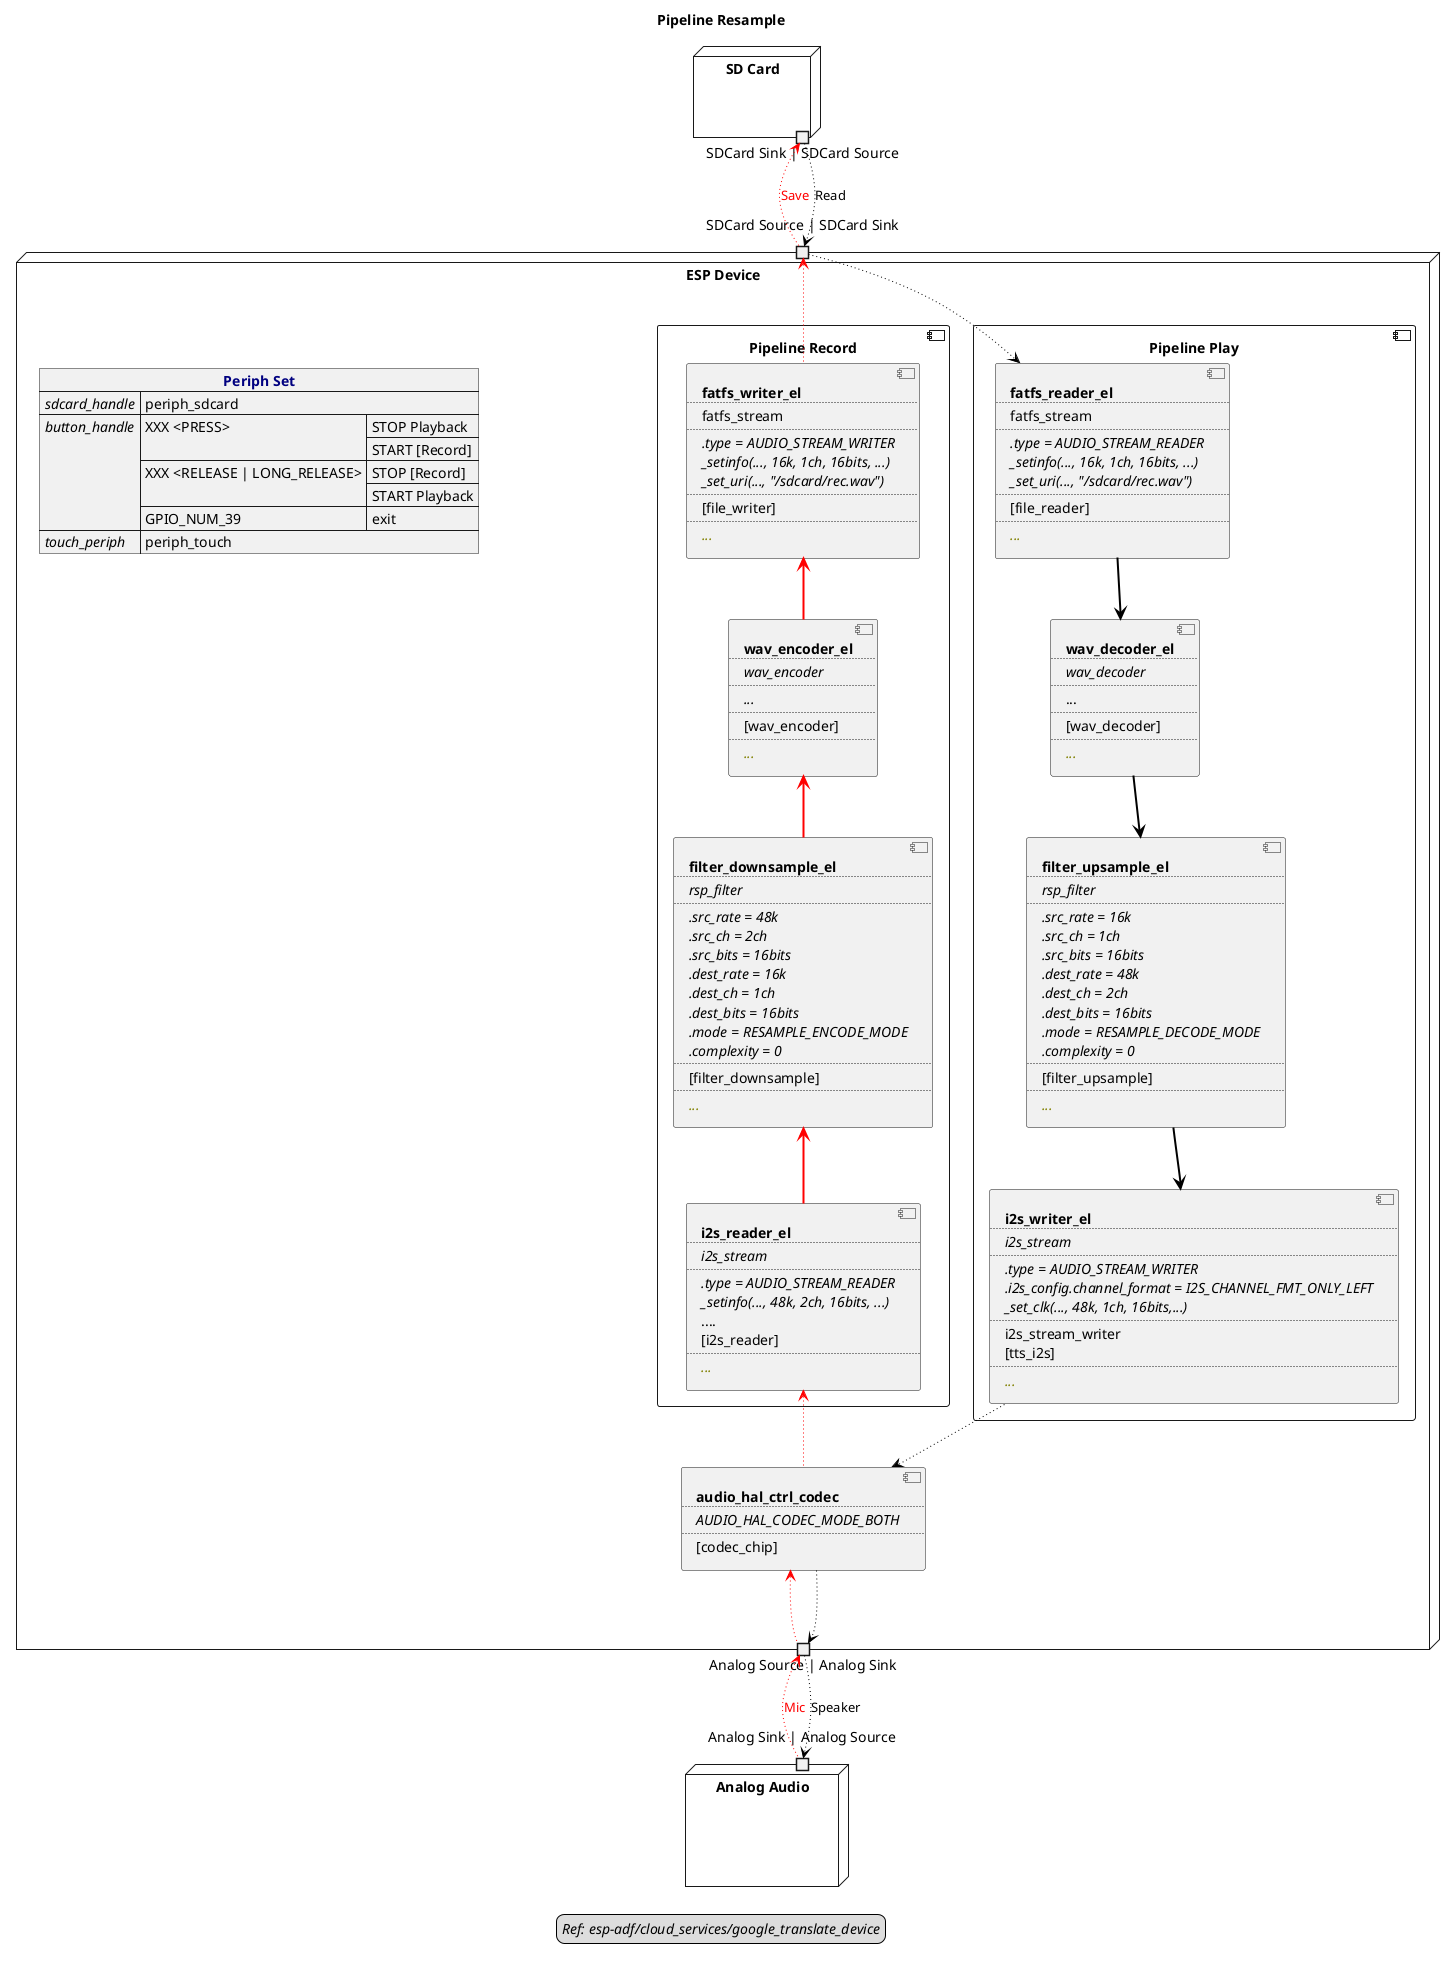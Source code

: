 ﻿@startuml pipeline_resample
title Pipeline Resample
allowmixing

legend
//Ref: esp-adf/cloud_services/google_translate_device//
end legend

node "SD Card" as SDCard  {
    portout "SDCard Sink | SDCard Source" as SDCardSinkSource
}

node "ESP Device" as ESPDevice  {

    json "<b><color navy>Periph Set" as periph_set {
        "<i>sdcard_handle" : "periph_sdcard",
        "<i>button_handle" : {
            "XXX <PRESS>" : ["STOP Playback", "START [Record]"],
            "XXX <RELEASE | LONG_RELEASE>" : ["STOP [Record]", "START Playback"],
            "GPIO_NUM_39" : "exit"
        },
        "<i>touch_periph" : "periph_touch"
    }
    
    portin "SDCard Source | SDCard Sink" as EspSDCardSinkSource

    component "Pipeline Play" as pipeline_play {

        component fatfs_reader_el [
            <b>fatfs_reader_el
            ....
            fatfs_stream
            ....
            <i>.type = AUDIO_STREAM_READER
            <i>_setinfo(..., 16k, 1ch, 16bits, ...)
            <i>_set_uri(..., "/sdcard/rec.wav")
            ....
            [file_reader]
            ....
            <i><color olive>...
        ]

        component wav_decoder_el [
            <b>wav_decoder_el
            ....
            <i>wav_decoder
            ....
            ...
            ....
            [wav_decoder]
            ....
            <i><color olive>...
        ]
        
        component filter_upsample_el [
            <b>filter_upsample_el
            ....
            <i>rsp_filter
            ....
            <i>.src_rate = 16k
            <i>.src_ch = 1ch
            <i>.src_bits = 16bits
            <i>.dest_rate = 48k
            <i>.dest_ch = 2ch
            <i>.dest_bits = 16bits
            <i>.mode = RESAMPLE_DECODE_MODE
            <i>.complexity = 0
            ....
            [filter_upsample]
            ....
            <i><color olive>...
        ]        

        component i2s_writer_el [
            <b>i2s_writer_el
            ....
            <i>i2s_stream
            ....
            <i>.type = AUDIO_STREAM_WRITER
            <i>.i2s_config.channel_format = I2S_CHANNEL_FMT_ONLY_LEFT
            <i>_set_clk(..., 48k, 1ch, 16bits,...)
            ....
            i2s_stream_writer
            [tts_i2s]
            ....
            <i><color olive>...
        ]
    }

    component "Pipeline Record" as pipeline_rec {

        component fatfs_writer_el [
            <b>fatfs_writer_el
            ....
            fatfs_stream
            ....
            <i>.type = AUDIO_STREAM_WRITER
            <i>_setinfo(..., 16k, 1ch, 16bits, ...)
            <i>_set_uri(..., "/sdcard/rec.wav")
            ....
            [file_writer]
            ....
            <i><color olive>...
        ]
        
        component wav_encoder_el [
            <b>wav_encoder_el
            ....
            <i>wav_encoder
            ....
            <i>...
            ....
            [wav_encoder]
            ....
            <i><color olive>...
        ]
        
        component filter_downsample_el [
            <b>filter_downsample_el
            ....
            <i>rsp_filter
            ....
            <i>.src_rate = 48k
            <i>.src_ch = 2ch
            <i>.src_bits = 16bits
            <i>.dest_rate = 16k
            <i>.dest_ch = 1ch
            <i>.dest_bits = 16bits
            <i>.mode = RESAMPLE_ENCODE_MODE
            <i>.complexity = 0
            ....
            [filter_downsample]
            ....
            <i><color olive>...
        ]

        component i2s_reader_el [
            <b>i2s_reader_el
            ....
            <i>i2s_stream
            ....
            <i>.type = AUDIO_STREAM_READER
            <i>_setinfo(..., 48k, 2ch, 16bits, ...)
            ....            
            [i2s_reader]
            ....
            <i><color olive>...
        ]
    }

    component HALCodec [
        <b>audio_hal_ctrl_codec
        ....
        <i>AUDIO_HAL_CODEC_MODE_BOTH
        ....
        [codec_chip]
    ]

    portout "Analog Source | Analog Sink" as AnalogSourceSink
} 

node "Analog Audio" as AnalogAudio  {
    portin "Analog Sink | Analog Source" as AnalogSinkSource
}


SDCardSinkSource   <-- EspSDCardSinkSource  #line:red;line.dotted;text:red  : Save

EspSDCardSinkSource  <-- fatfs_writer_el    #line:red;line.dotted;text:red
fatfs_writer_el <-- wav_encoder_el          #line:red;line.bold;text:red
wav_encoder_el  <-- filter_downsample_el    #line:red;line.bold;text:red
filter_downsample_el <-- i2s_reader_el      #line:red;line.bold;text:red
i2s_reader_el        <-- HALCodec           #line:red;line.dotted;text:red
HALCodec        <-- AnalogSourceSink        #line:red;line.dotted;text:red

AnalogSourceSink <-- AnalogSinkSource       #line:red;line.dotted;text:red  : Mic


SDCardSinkSource --> EspSDCardSinkSource #line:black;line.dotted;text:black : Read

EspSDCardSinkSource  --> fatfs_reader_el #line:black;line.dotted;text:black
fatfs_reader_el --> wav_decoder_el      #line:black;line.bold;text:black
wav_decoder_el  --> filter_upsample_el  #line:black;line.bold;text:black
filter_upsample_el --> i2s_writer_el    #line:black;line.bold;text:black
i2s_writer_el   --> HALCodec            #line:black;line.dotted;text:black
HALCodec        --> AnalogSourceSink    #line:black;line.dotted;text:black

AnalogSourceSink --> AnalogSinkSource   #line:black;line.dotted;text:black : Speaker

@enduml